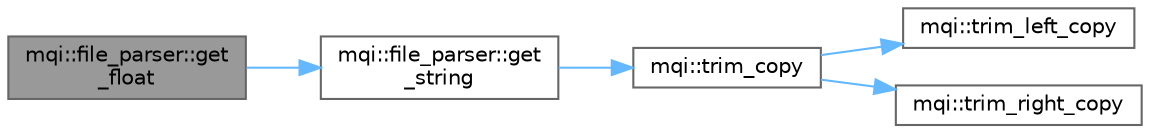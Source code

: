 digraph "mqi::file_parser::get_float"
{
 // LATEX_PDF_SIZE
  bgcolor="transparent";
  edge [fontname=Helvetica,fontsize=10,labelfontname=Helvetica,labelfontsize=10];
  node [fontname=Helvetica,fontsize=10,shape=box,height=0.2,width=0.4];
  rankdir="LR";
  Node1 [id="Node000001",label="mqi::file_parser::get\l_float",height=0.2,width=0.4,color="gray40", fillcolor="grey60", style="filled", fontcolor="black",tooltip="Gets a float value for a given option key."];
  Node1 -> Node2 [id="edge1_Node000001_Node000002",color="steelblue1",style="solid",tooltip=" "];
  Node2 [id="Node000002",label="mqi::file_parser::get\l_string",height=0.2,width=0.4,color="grey40", fillcolor="white", style="filled",URL="$classmqi_1_1file__parser.html#ab0657016c2d8aea0fb323575542b5516",tooltip="Gets a string value for a given configuration option (key)."];
  Node2 -> Node3 [id="edge2_Node000002_Node000003",color="steelblue1",style="solid",tooltip=" "];
  Node3 [id="Node000003",label="mqi::trim_copy",height=0.2,width=0.4,color="grey40", fillcolor="white", style="filled",URL="$namespacemqi.html#aa0eab400a55a6a7957d2b4eb8391916b",tooltip="Removes leading and trailing whitespace from a string."];
  Node3 -> Node4 [id="edge3_Node000003_Node000004",color="steelblue1",style="solid",tooltip=" "];
  Node4 [id="Node000004",label="mqi::trim_left_copy",height=0.2,width=0.4,color="grey40", fillcolor="white", style="filled",URL="$namespacemqi.html#ae5afdecf41c73ac5ca33fb96dfab63f6",tooltip="Removes leading whitespace from a string."];
  Node3 -> Node5 [id="edge4_Node000003_Node000005",color="steelblue1",style="solid",tooltip=" "];
  Node5 [id="Node000005",label="mqi::trim_right_copy",height=0.2,width=0.4,color="grey40", fillcolor="white", style="filled",URL="$namespacemqi.html#a44092bf42c4446f872fd67a0fd085e6d",tooltip="Removes trailing whitespace from a string."];
}
